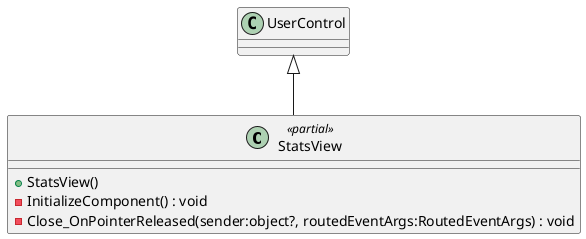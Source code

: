 @startuml
class StatsView <<partial>> {
    + StatsView()
    - InitializeComponent() : void
    - Close_OnPointerReleased(sender:object?, routedEventArgs:RoutedEventArgs) : void
}
UserControl <|-- StatsView
@enduml
